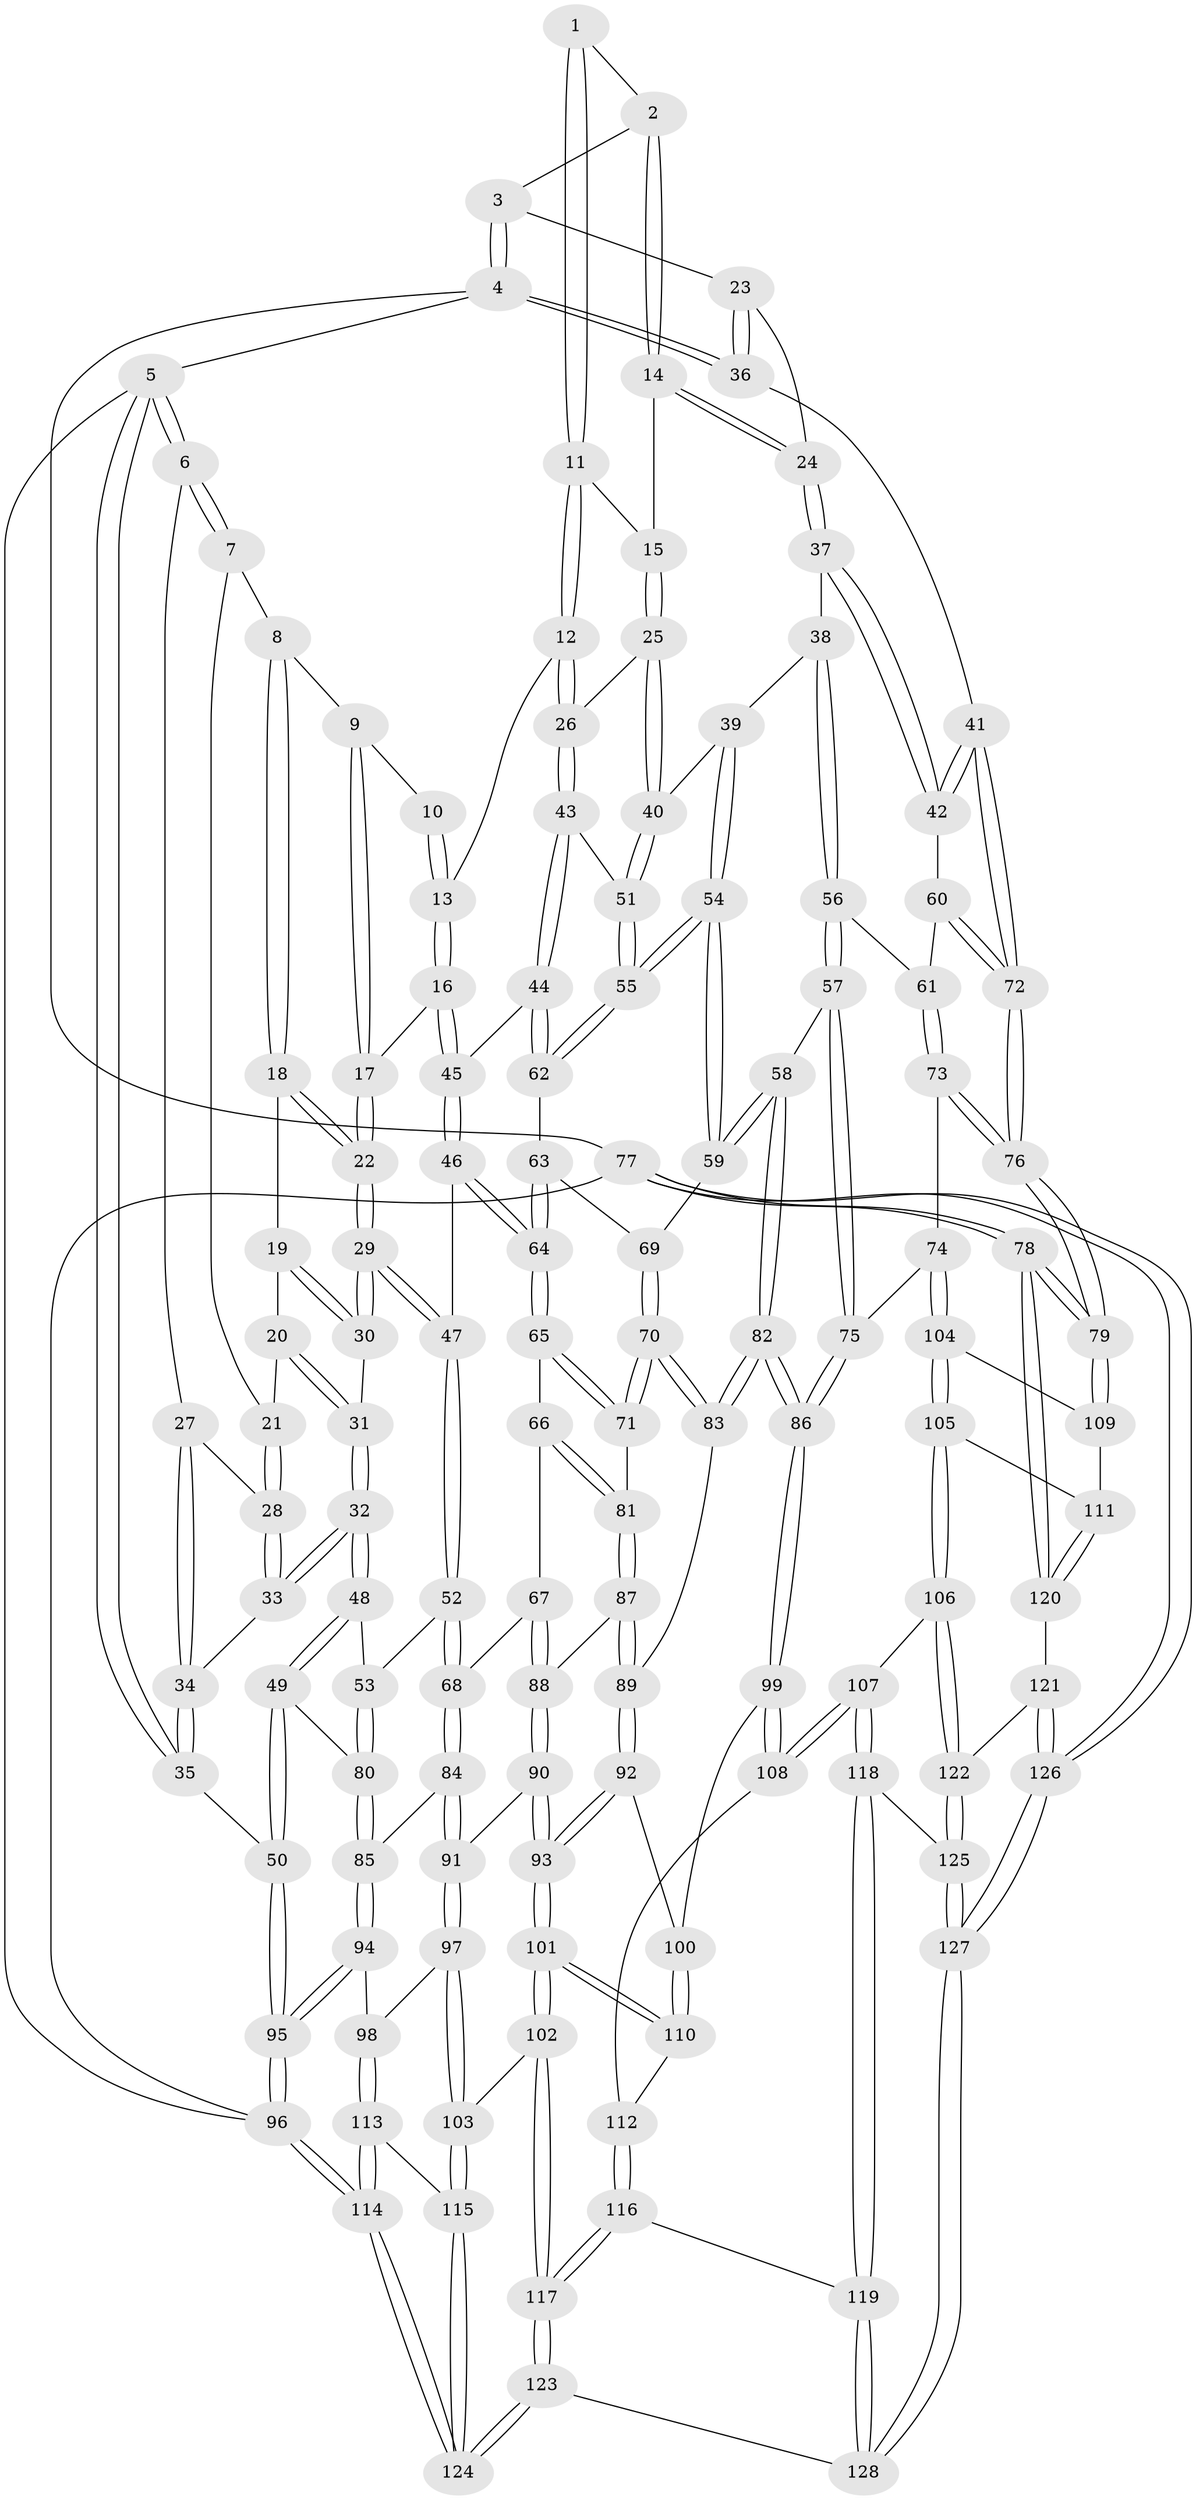 // Generated by graph-tools (version 1.1) at 2025/16/03/09/25 04:16:53]
// undirected, 128 vertices, 317 edges
graph export_dot {
graph [start="1"]
  node [color=gray90,style=filled];
  1 [pos="+0.6382790228063413+0"];
  2 [pos="+0.8960716744751913+0"];
  3 [pos="+1+0"];
  4 [pos="+1+0"];
  5 [pos="+0+0"];
  6 [pos="+0+0"];
  7 [pos="+0.24897066313172028+0"];
  8 [pos="+0.26979483227537904+0"];
  9 [pos="+0.33972721426709646+0"];
  10 [pos="+0.5254934928085562+0"];
  11 [pos="+0.6715646052736034+0.012803138919054005"];
  12 [pos="+0.5852627957649588+0.14763144952651877"];
  13 [pos="+0.5238765359225751+0.14743010729086983"];
  14 [pos="+0.8629578881648708+0.10981468980122469"];
  15 [pos="+0.7302625065053825+0.07800990817599732"];
  16 [pos="+0.47561658623396463+0.1681888429496526"];
  17 [pos="+0.46838150829004693+0.16653304923168166"];
  18 [pos="+0.2940314632438378+0"];
  19 [pos="+0.25904327594575455+0.13757268462924072"];
  20 [pos="+0.19642879879682357+0.14308318752717875"];
  21 [pos="+0.17805064316377356+0.11083595258107107"];
  22 [pos="+0.3746573053466397+0.19266684356549219"];
  23 [pos="+0.9285892568665045+0.1169483755459327"];
  24 [pos="+0.8731292655712801+0.12659777647179746"];
  25 [pos="+0.6997603812917081+0.22862211559001758"];
  26 [pos="+0.6454973114884321+0.21470749903466235"];
  27 [pos="+0.08437942474435005+0.12942854102010615"];
  28 [pos="+0.1026404830460536+0.13841547912626972"];
  29 [pos="+0.32952954932580986+0.2374413006802715"];
  30 [pos="+0.3182379702610673+0.23424580745110735"];
  31 [pos="+0.1780682703203953+0.24665201513025267"];
  32 [pos="+0.16844572218467466+0.2521206182604684"];
  33 [pos="+0.15190775202289458+0.23607828088935012"];
  34 [pos="+0.02558824025064844+0.20032397644926114"];
  35 [pos="+0+0.3088929128315183"];
  36 [pos="+1+0.14781732512374138"];
  37 [pos="+0.8530263474367796+0.2504938576478328"];
  38 [pos="+0.747010856430623+0.26335785035236264"];
  39 [pos="+0.7394930138389572+0.2633701649788674"];
  40 [pos="+0.7394612072876267+0.2633532747551898"];
  41 [pos="+1+0.2136433840894664"];
  42 [pos="+0.8570026842416496+0.2544560969406271"];
  43 [pos="+0.5586893891095429+0.30593881697818753"];
  44 [pos="+0.5337204590808401+0.30939501031373023"];
  45 [pos="+0.5164307639525016+0.30723180440659126"];
  46 [pos="+0.43316598010193996+0.3784825997406438"];
  47 [pos="+0.35808336596126245+0.36041389380959266"];
  48 [pos="+0.11434179389160062+0.38066929286180534"];
  49 [pos="+0+0.4279928477544895"];
  50 [pos="+0+0.42563179157633074"];
  51 [pos="+0.6125883300997926+0.34194632275060666"];
  52 [pos="+0.2547663811376786+0.45109561606761756"];
  53 [pos="+0.21589547578594914+0.43667152325677433"];
  54 [pos="+0.6786223377842875+0.4628863202601564"];
  55 [pos="+0.643870325091389+0.4222491470627192"];
  56 [pos="+0.794048591864337+0.4492926380542129"];
  57 [pos="+0.7336173173521142+0.4716081003940153"];
  58 [pos="+0.6809687317566918+0.4675289276902142"];
  59 [pos="+0.6787533388378325+0.46341882462372064"];
  60 [pos="+0.904614671485487+0.393153706201526"];
  61 [pos="+0.8869431689139935+0.4319557952308339"];
  62 [pos="+0.5670838780421202+0.39777323243498897"];
  63 [pos="+0.511467881547266+0.43460291518368954"];
  64 [pos="+0.4545575105907841+0.41532395946501677"];
  65 [pos="+0.44781151301723554+0.4907103474786707"];
  66 [pos="+0.4268063089104303+0.514179099697497"];
  67 [pos="+0.35079787059948564+0.5355444688576081"];
  68 [pos="+0.27331904827469244+0.5119172534751464"];
  69 [pos="+0.5312905910246487+0.45209275274196314"];
  70 [pos="+0.5390119958851893+0.5469293471457671"];
  71 [pos="+0.5164723823323263+0.5386251132317481"];
  72 [pos="+1+0.35628552956700066"];
  73 [pos="+0.9384624731834109+0.5874770643983405"];
  74 [pos="+0.8647562930507063+0.649931382938566"];
  75 [pos="+0.8443566740588468+0.6478268921392338"];
  76 [pos="+1+0.6116268381820434"];
  77 [pos="+1+1"];
  78 [pos="+1+1"];
  79 [pos="+1+0.8534058206336326"];
  80 [pos="+0.10434340335778598+0.5920496735070986"];
  81 [pos="+0.4450343113132962+0.5722783789773068"];
  82 [pos="+0.6125989768713488+0.6159885248499304"];
  83 [pos="+0.6113361387656393+0.6159169522233149"];
  84 [pos="+0.23765887253802576+0.6340310251899238"];
  85 [pos="+0.13242817897584033+0.6279445027156851"];
  86 [pos="+0.6744300247886797+0.6889138865948504"];
  87 [pos="+0.44141283068235065+0.60896203372559"];
  88 [pos="+0.39845968031669393+0.6108624123225085"];
  89 [pos="+0.5086581144907277+0.6570674362068989"];
  90 [pos="+0.37163223391522593+0.6459384564787588"];
  91 [pos="+0.24475190952690157+0.6475536769651093"];
  92 [pos="+0.48968928725431027+0.6857009837096412"];
  93 [pos="+0.41988468942483+0.7439014260636377"];
  94 [pos="+0.03546746920250246+0.7562571321334798"];
  95 [pos="+0+0.7849309100420936"];
  96 [pos="+0+1"];
  97 [pos="+0.25845809026202154+0.7736213488524116"];
  98 [pos="+0.14399819311061235+0.8073050494311742"];
  99 [pos="+0.6678475087921549+0.7672062088078964"];
  100 [pos="+0.5436608208596333+0.7835326652728107"];
  101 [pos="+0.3823571936713708+0.8219948981502666"];
  102 [pos="+0.3791922937446363+0.8239288605746329"];
  103 [pos="+0.3231105798243873+0.8226287167750339"];
  104 [pos="+0.8889271035317963+0.7521787384781263"];
  105 [pos="+0.8086535237509531+0.8513519560305911"];
  106 [pos="+0.7618072228942262+0.8724381246297167"];
  107 [pos="+0.6821018349952034+0.8112317078760316"];
  108 [pos="+0.6771905263700471+0.8022044394781462"];
  109 [pos="+0.9675518601378421+0.7997510168332815"];
  110 [pos="+0.4809294868345703+0.83448295405664"];
  111 [pos="+0.9080373420300487+0.8972728365929966"];
  112 [pos="+0.525227883702702+0.8700319721423494"];
  113 [pos="+0.1282288399221927+0.9647303182653326"];
  114 [pos="+0+1"];
  115 [pos="+0.27645411227861116+0.9157924055956096"];
  116 [pos="+0.5509853054306397+0.941102839350947"];
  117 [pos="+0.4294778281648048+0.9735994036720356"];
  118 [pos="+0.5947502455662848+0.9446552026948838"];
  119 [pos="+0.5801895469151446+0.957599225396723"];
  120 [pos="+0.9129363627212863+0.9080611994188607"];
  121 [pos="+0.8561133546491154+0.9688505880864168"];
  122 [pos="+0.7624746341469182+0.8892441295711145"];
  123 [pos="+0.3639404975608252+1"];
  124 [pos="+0.3526624221377501+1"];
  125 [pos="+0.7389029388804227+0.9540529454704435"];
  126 [pos="+1+1"];
  127 [pos="+0.7031771334336746+1"];
  128 [pos="+0.6395311172764027+1"];
  1 -- 2;
  1 -- 11;
  1 -- 11;
  2 -- 3;
  2 -- 14;
  2 -- 14;
  3 -- 4;
  3 -- 4;
  3 -- 23;
  4 -- 5;
  4 -- 36;
  4 -- 36;
  4 -- 77;
  5 -- 6;
  5 -- 6;
  5 -- 35;
  5 -- 35;
  5 -- 96;
  6 -- 7;
  6 -- 7;
  6 -- 27;
  7 -- 8;
  7 -- 21;
  8 -- 9;
  8 -- 18;
  8 -- 18;
  9 -- 10;
  9 -- 17;
  9 -- 17;
  10 -- 13;
  10 -- 13;
  11 -- 12;
  11 -- 12;
  11 -- 15;
  12 -- 13;
  12 -- 26;
  12 -- 26;
  13 -- 16;
  13 -- 16;
  14 -- 15;
  14 -- 24;
  14 -- 24;
  15 -- 25;
  15 -- 25;
  16 -- 17;
  16 -- 45;
  16 -- 45;
  17 -- 22;
  17 -- 22;
  18 -- 19;
  18 -- 22;
  18 -- 22;
  19 -- 20;
  19 -- 30;
  19 -- 30;
  20 -- 21;
  20 -- 31;
  20 -- 31;
  21 -- 28;
  21 -- 28;
  22 -- 29;
  22 -- 29;
  23 -- 24;
  23 -- 36;
  23 -- 36;
  24 -- 37;
  24 -- 37;
  25 -- 26;
  25 -- 40;
  25 -- 40;
  26 -- 43;
  26 -- 43;
  27 -- 28;
  27 -- 34;
  27 -- 34;
  28 -- 33;
  28 -- 33;
  29 -- 30;
  29 -- 30;
  29 -- 47;
  29 -- 47;
  30 -- 31;
  31 -- 32;
  31 -- 32;
  32 -- 33;
  32 -- 33;
  32 -- 48;
  32 -- 48;
  33 -- 34;
  34 -- 35;
  34 -- 35;
  35 -- 50;
  36 -- 41;
  37 -- 38;
  37 -- 42;
  37 -- 42;
  38 -- 39;
  38 -- 56;
  38 -- 56;
  39 -- 40;
  39 -- 54;
  39 -- 54;
  40 -- 51;
  40 -- 51;
  41 -- 42;
  41 -- 42;
  41 -- 72;
  41 -- 72;
  42 -- 60;
  43 -- 44;
  43 -- 44;
  43 -- 51;
  44 -- 45;
  44 -- 62;
  44 -- 62;
  45 -- 46;
  45 -- 46;
  46 -- 47;
  46 -- 64;
  46 -- 64;
  47 -- 52;
  47 -- 52;
  48 -- 49;
  48 -- 49;
  48 -- 53;
  49 -- 50;
  49 -- 50;
  49 -- 80;
  50 -- 95;
  50 -- 95;
  51 -- 55;
  51 -- 55;
  52 -- 53;
  52 -- 68;
  52 -- 68;
  53 -- 80;
  53 -- 80;
  54 -- 55;
  54 -- 55;
  54 -- 59;
  54 -- 59;
  55 -- 62;
  55 -- 62;
  56 -- 57;
  56 -- 57;
  56 -- 61;
  57 -- 58;
  57 -- 75;
  57 -- 75;
  58 -- 59;
  58 -- 59;
  58 -- 82;
  58 -- 82;
  59 -- 69;
  60 -- 61;
  60 -- 72;
  60 -- 72;
  61 -- 73;
  61 -- 73;
  62 -- 63;
  63 -- 64;
  63 -- 64;
  63 -- 69;
  64 -- 65;
  64 -- 65;
  65 -- 66;
  65 -- 71;
  65 -- 71;
  66 -- 67;
  66 -- 81;
  66 -- 81;
  67 -- 68;
  67 -- 88;
  67 -- 88;
  68 -- 84;
  68 -- 84;
  69 -- 70;
  69 -- 70;
  70 -- 71;
  70 -- 71;
  70 -- 83;
  70 -- 83;
  71 -- 81;
  72 -- 76;
  72 -- 76;
  73 -- 74;
  73 -- 76;
  73 -- 76;
  74 -- 75;
  74 -- 104;
  74 -- 104;
  75 -- 86;
  75 -- 86;
  76 -- 79;
  76 -- 79;
  77 -- 78;
  77 -- 78;
  77 -- 126;
  77 -- 126;
  77 -- 96;
  78 -- 79;
  78 -- 79;
  78 -- 120;
  78 -- 120;
  79 -- 109;
  79 -- 109;
  80 -- 85;
  80 -- 85;
  81 -- 87;
  81 -- 87;
  82 -- 83;
  82 -- 83;
  82 -- 86;
  82 -- 86;
  83 -- 89;
  84 -- 85;
  84 -- 91;
  84 -- 91;
  85 -- 94;
  85 -- 94;
  86 -- 99;
  86 -- 99;
  87 -- 88;
  87 -- 89;
  87 -- 89;
  88 -- 90;
  88 -- 90;
  89 -- 92;
  89 -- 92;
  90 -- 91;
  90 -- 93;
  90 -- 93;
  91 -- 97;
  91 -- 97;
  92 -- 93;
  92 -- 93;
  92 -- 100;
  93 -- 101;
  93 -- 101;
  94 -- 95;
  94 -- 95;
  94 -- 98;
  95 -- 96;
  95 -- 96;
  96 -- 114;
  96 -- 114;
  97 -- 98;
  97 -- 103;
  97 -- 103;
  98 -- 113;
  98 -- 113;
  99 -- 100;
  99 -- 108;
  99 -- 108;
  100 -- 110;
  100 -- 110;
  101 -- 102;
  101 -- 102;
  101 -- 110;
  101 -- 110;
  102 -- 103;
  102 -- 117;
  102 -- 117;
  103 -- 115;
  103 -- 115;
  104 -- 105;
  104 -- 105;
  104 -- 109;
  105 -- 106;
  105 -- 106;
  105 -- 111;
  106 -- 107;
  106 -- 122;
  106 -- 122;
  107 -- 108;
  107 -- 108;
  107 -- 118;
  107 -- 118;
  108 -- 112;
  109 -- 111;
  110 -- 112;
  111 -- 120;
  111 -- 120;
  112 -- 116;
  112 -- 116;
  113 -- 114;
  113 -- 114;
  113 -- 115;
  114 -- 124;
  114 -- 124;
  115 -- 124;
  115 -- 124;
  116 -- 117;
  116 -- 117;
  116 -- 119;
  117 -- 123;
  117 -- 123;
  118 -- 119;
  118 -- 119;
  118 -- 125;
  119 -- 128;
  119 -- 128;
  120 -- 121;
  121 -- 122;
  121 -- 126;
  121 -- 126;
  122 -- 125;
  122 -- 125;
  123 -- 124;
  123 -- 124;
  123 -- 128;
  125 -- 127;
  125 -- 127;
  126 -- 127;
  126 -- 127;
  127 -- 128;
  127 -- 128;
}
